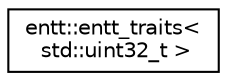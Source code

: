 digraph "Graphical Class Hierarchy"
{
 // LATEX_PDF_SIZE
  edge [fontname="Helvetica",fontsize="10",labelfontname="Helvetica",labelfontsize="10"];
  node [fontname="Helvetica",fontsize="10",shape=record];
  rankdir="LR";
  Node0 [label="entt::entt_traits\<\l std::uint32_t \>",height=0.2,width=0.4,color="black", fillcolor="white", style="filled",URL="$structentt_1_1entt__traits_3_01std_1_1uint32__t_01_4.html",tooltip="Entity traits for a 32 bits entity identifier."];
}

